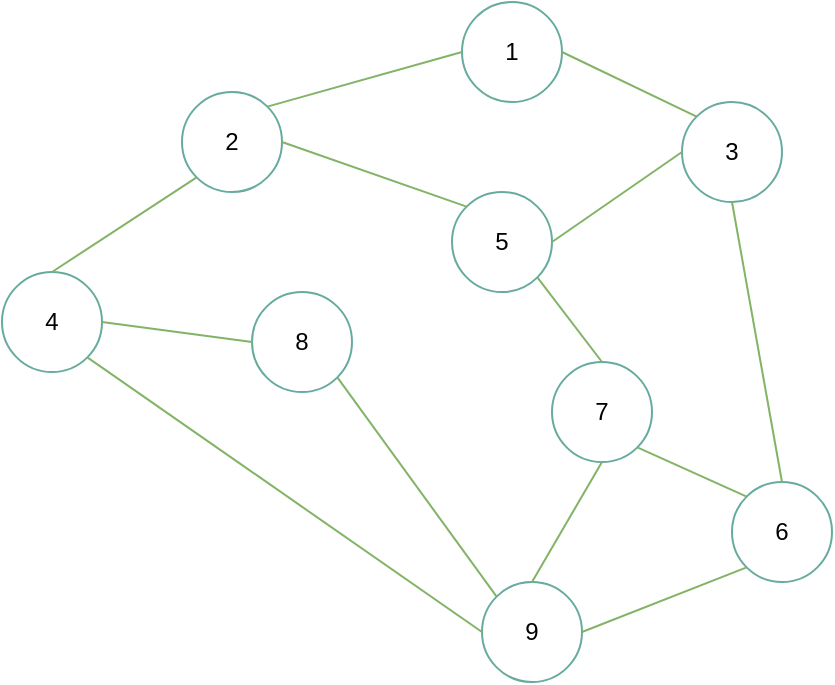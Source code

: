<mxfile pages="1" version="11.1.4" type="device"><diagram id="f-9P83yjfEvrKqzP-W7z" name="Page-1"><mxGraphModel dx="946" dy="605" grid="1" gridSize="10" guides="1" tooltips="1" connect="1" arrows="1" fold="1" page="1" pageScale="1" pageWidth="850" pageHeight="1100" math="0" shadow="0"><root><mxCell id="0"/><mxCell id="1" parent="0"/><mxCell id="6ueDCn5p7F2CPkwFP0af-8" value="1" style="ellipse;whiteSpace=wrap;html=1;aspect=fixed;fillColor=none;strokeColor=#67AB9F;" parent="1" vertex="1"><mxGeometry x="380" y="80" width="50" height="50" as="geometry"/></mxCell><mxCell id="6ueDCn5p7F2CPkwFP0af-12" value="2" style="ellipse;whiteSpace=wrap;html=1;aspect=fixed;fillColor=none;strokeColor=#67AB9F;" parent="1" vertex="1"><mxGeometry x="240" y="125" width="50" height="50" as="geometry"/></mxCell><mxCell id="BOX0R_FiYthkh32M4nVz-1" value="5" style="ellipse;whiteSpace=wrap;html=1;aspect=fixed;fillColor=none;strokeColor=#67AB9F;" parent="1" vertex="1"><mxGeometry x="375" y="175" width="50" height="50" as="geometry"/></mxCell><mxCell id="BOX0R_FiYthkh32M4nVz-2" value="3" style="ellipse;whiteSpace=wrap;html=1;aspect=fixed;fillColor=none;strokeColor=#67AB9F;" parent="1" vertex="1"><mxGeometry x="490" y="130" width="50" height="50" as="geometry"/></mxCell><mxCell id="BOX0R_FiYthkh32M4nVz-6" value="4" style="ellipse;whiteSpace=wrap;html=1;aspect=fixed;fillColor=none;strokeColor=#67AB9F;" parent="1" vertex="1"><mxGeometry x="150" y="215" width="50" height="50" as="geometry"/></mxCell><mxCell id="BOX0R_FiYthkh32M4nVz-7" value="8" style="ellipse;whiteSpace=wrap;html=1;aspect=fixed;fillColor=none;strokeColor=#67AB9F;" parent="1" vertex="1"><mxGeometry x="275" y="225" width="50" height="50" as="geometry"/></mxCell><mxCell id="BOX0R_FiYthkh32M4nVz-8" value="9" style="ellipse;whiteSpace=wrap;html=1;aspect=fixed;fillColor=none;strokeColor=#67AB9F;" parent="1" vertex="1"><mxGeometry x="390" y="370" width="50" height="50" as="geometry"/></mxCell><mxCell id="BOX0R_FiYthkh32M4nVz-9" value="7" style="ellipse;whiteSpace=wrap;html=1;aspect=fixed;fillColor=none;strokeColor=#67AB9F;" parent="1" vertex="1"><mxGeometry x="425" y="260" width="50" height="50" as="geometry"/></mxCell><mxCell id="BOX0R_FiYthkh32M4nVz-10" value="6" style="ellipse;whiteSpace=wrap;html=1;aspect=fixed;fillColor=none;strokeColor=#67AB9F;" parent="1" vertex="1"><mxGeometry x="515" y="320" width="50" height="50" as="geometry"/></mxCell><mxCell id="x2kCRQoO7YJNFJZMp7zX-2" value="" style="endArrow=none;html=1;fillColor=#d5e8d4;strokeColor=#82b366;entryX=0;entryY=0.5;entryDx=0;entryDy=0;exitX=1;exitY=0;exitDx=0;exitDy=0;" edge="1" parent="1" source="6ueDCn5p7F2CPkwFP0af-12" target="6ueDCn5p7F2CPkwFP0af-8"><mxGeometry width="50" height="50" relative="1" as="geometry"><mxPoint x="190" y="380" as="sourcePoint"/><mxPoint x="240" y="330" as="targetPoint"/></mxGeometry></mxCell><mxCell id="x2kCRQoO7YJNFJZMp7zX-3" value="" style="endArrow=none;html=1;fillColor=#d5e8d4;strokeColor=#82b366;entryX=0;entryY=1;entryDx=0;entryDy=0;exitX=0.5;exitY=0;exitDx=0;exitDy=0;" edge="1" parent="1" source="BOX0R_FiYthkh32M4nVz-6" target="6ueDCn5p7F2CPkwFP0af-12"><mxGeometry width="50" height="50" relative="1" as="geometry"><mxPoint x="292.678" y="142.322" as="sourcePoint"/><mxPoint x="390" y="115" as="targetPoint"/></mxGeometry></mxCell><mxCell id="x2kCRQoO7YJNFJZMp7zX-4" value="" style="endArrow=none;html=1;fillColor=#d5e8d4;strokeColor=#82b366;entryX=0;entryY=0.5;entryDx=0;entryDy=0;exitX=1;exitY=0.5;exitDx=0;exitDy=0;" edge="1" parent="1" source="BOX0R_FiYthkh32M4nVz-6" target="BOX0R_FiYthkh32M4nVz-7"><mxGeometry width="50" height="50" relative="1" as="geometry"><mxPoint x="302.678" y="152.322" as="sourcePoint"/><mxPoint x="400" y="125" as="targetPoint"/></mxGeometry></mxCell><mxCell id="x2kCRQoO7YJNFJZMp7zX-5" value="" style="endArrow=none;html=1;fillColor=#d5e8d4;strokeColor=#82b366;entryX=0;entryY=0.5;entryDx=0;entryDy=0;exitX=1;exitY=1;exitDx=0;exitDy=0;" edge="1" parent="1" source="BOX0R_FiYthkh32M4nVz-6" target="BOX0R_FiYthkh32M4nVz-8"><mxGeometry width="50" height="50" relative="1" as="geometry"><mxPoint x="312.678" y="162.322" as="sourcePoint"/><mxPoint x="410" y="135" as="targetPoint"/></mxGeometry></mxCell><mxCell id="x2kCRQoO7YJNFJZMp7zX-6" value="" style="endArrow=none;html=1;fillColor=#d5e8d4;strokeColor=#82b366;entryX=0;entryY=0;entryDx=0;entryDy=0;exitX=1;exitY=1;exitDx=0;exitDy=0;" edge="1" parent="1" source="BOX0R_FiYthkh32M4nVz-7" target="BOX0R_FiYthkh32M4nVz-8"><mxGeometry width="50" height="50" relative="1" as="geometry"><mxPoint x="322.678" y="172.322" as="sourcePoint"/><mxPoint x="420" y="145" as="targetPoint"/></mxGeometry></mxCell><mxCell id="x2kCRQoO7YJNFJZMp7zX-7" value="" style="endArrow=none;html=1;fillColor=#d5e8d4;strokeColor=#82b366;entryX=0;entryY=0;entryDx=0;entryDy=0;exitX=1;exitY=0.5;exitDx=0;exitDy=0;" edge="1" parent="1" source="6ueDCn5p7F2CPkwFP0af-12" target="BOX0R_FiYthkh32M4nVz-1"><mxGeometry width="50" height="50" relative="1" as="geometry"><mxPoint x="332.678" y="182.322" as="sourcePoint"/><mxPoint x="430" y="155" as="targetPoint"/></mxGeometry></mxCell><mxCell id="x2kCRQoO7YJNFJZMp7zX-8" value="" style="endArrow=none;html=1;fillColor=#d5e8d4;strokeColor=#82b366;entryX=0;entryY=0.5;entryDx=0;entryDy=0;exitX=1;exitY=0.5;exitDx=0;exitDy=0;" edge="1" parent="1" source="BOX0R_FiYthkh32M4nVz-1" target="BOX0R_FiYthkh32M4nVz-2"><mxGeometry width="50" height="50" relative="1" as="geometry"><mxPoint x="342.678" y="192.322" as="sourcePoint"/><mxPoint x="440" y="165" as="targetPoint"/></mxGeometry></mxCell><mxCell id="x2kCRQoO7YJNFJZMp7zX-9" value="" style="endArrow=none;html=1;fillColor=#d5e8d4;strokeColor=#82b366;entryX=0;entryY=0;entryDx=0;entryDy=0;exitX=1;exitY=0.5;exitDx=0;exitDy=0;" edge="1" parent="1" source="6ueDCn5p7F2CPkwFP0af-8" target="BOX0R_FiYthkh32M4nVz-2"><mxGeometry width="50" height="50" relative="1" as="geometry"><mxPoint x="352.678" y="202.322" as="sourcePoint"/><mxPoint x="450" y="175" as="targetPoint"/></mxGeometry></mxCell><mxCell id="x2kCRQoO7YJNFJZMp7zX-10" value="" style="endArrow=none;html=1;fillColor=#d5e8d4;strokeColor=#82b366;entryX=0.5;entryY=0;entryDx=0;entryDy=0;exitX=1;exitY=1;exitDx=0;exitDy=0;" edge="1" parent="1" source="BOX0R_FiYthkh32M4nVz-1" target="BOX0R_FiYthkh32M4nVz-9"><mxGeometry width="50" height="50" relative="1" as="geometry"><mxPoint x="362.678" y="212.322" as="sourcePoint"/><mxPoint x="460" y="185" as="targetPoint"/></mxGeometry></mxCell><mxCell id="x2kCRQoO7YJNFJZMp7zX-11" value="" style="endArrow=none;html=1;fillColor=#d5e8d4;strokeColor=#82b366;entryX=0.5;entryY=1;entryDx=0;entryDy=0;exitX=0.5;exitY=0;exitDx=0;exitDy=0;" edge="1" parent="1" source="BOX0R_FiYthkh32M4nVz-10" target="BOX0R_FiYthkh32M4nVz-2"><mxGeometry width="50" height="50" relative="1" as="geometry"><mxPoint x="372.678" y="222.322" as="sourcePoint"/><mxPoint x="470" y="195" as="targetPoint"/></mxGeometry></mxCell><mxCell id="x2kCRQoO7YJNFJZMp7zX-12" value="" style="endArrow=none;html=1;fillColor=#d5e8d4;strokeColor=#82b366;entryX=0;entryY=1;entryDx=0;entryDy=0;exitX=1;exitY=0.5;exitDx=0;exitDy=0;" edge="1" parent="1" source="BOX0R_FiYthkh32M4nVz-8" target="BOX0R_FiYthkh32M4nVz-10"><mxGeometry width="50" height="50" relative="1" as="geometry"><mxPoint x="382.678" y="232.322" as="sourcePoint"/><mxPoint x="480" y="205" as="targetPoint"/></mxGeometry></mxCell><mxCell id="x2kCRQoO7YJNFJZMp7zX-13" value="" style="endArrow=none;html=1;fillColor=#d5e8d4;strokeColor=#82b366;entryX=0.5;entryY=1;entryDx=0;entryDy=0;exitX=0.5;exitY=0;exitDx=0;exitDy=0;" edge="1" parent="1" source="BOX0R_FiYthkh32M4nVz-8" target="BOX0R_FiYthkh32M4nVz-9"><mxGeometry width="50" height="50" relative="1" as="geometry"><mxPoint x="392.678" y="242.322" as="sourcePoint"/><mxPoint x="490" y="215" as="targetPoint"/></mxGeometry></mxCell><mxCell id="x2kCRQoO7YJNFJZMp7zX-14" value="" style="endArrow=none;html=1;fillColor=#d5e8d4;strokeColor=#82b366;entryX=0;entryY=0;entryDx=0;entryDy=0;exitX=1;exitY=1;exitDx=0;exitDy=0;" edge="1" parent="1" source="BOX0R_FiYthkh32M4nVz-9" target="BOX0R_FiYthkh32M4nVz-10"><mxGeometry width="50" height="50" relative="1" as="geometry"><mxPoint x="402.678" y="252.322" as="sourcePoint"/><mxPoint x="500" y="225" as="targetPoint"/></mxGeometry></mxCell></root></mxGraphModel></diagram></mxfile>